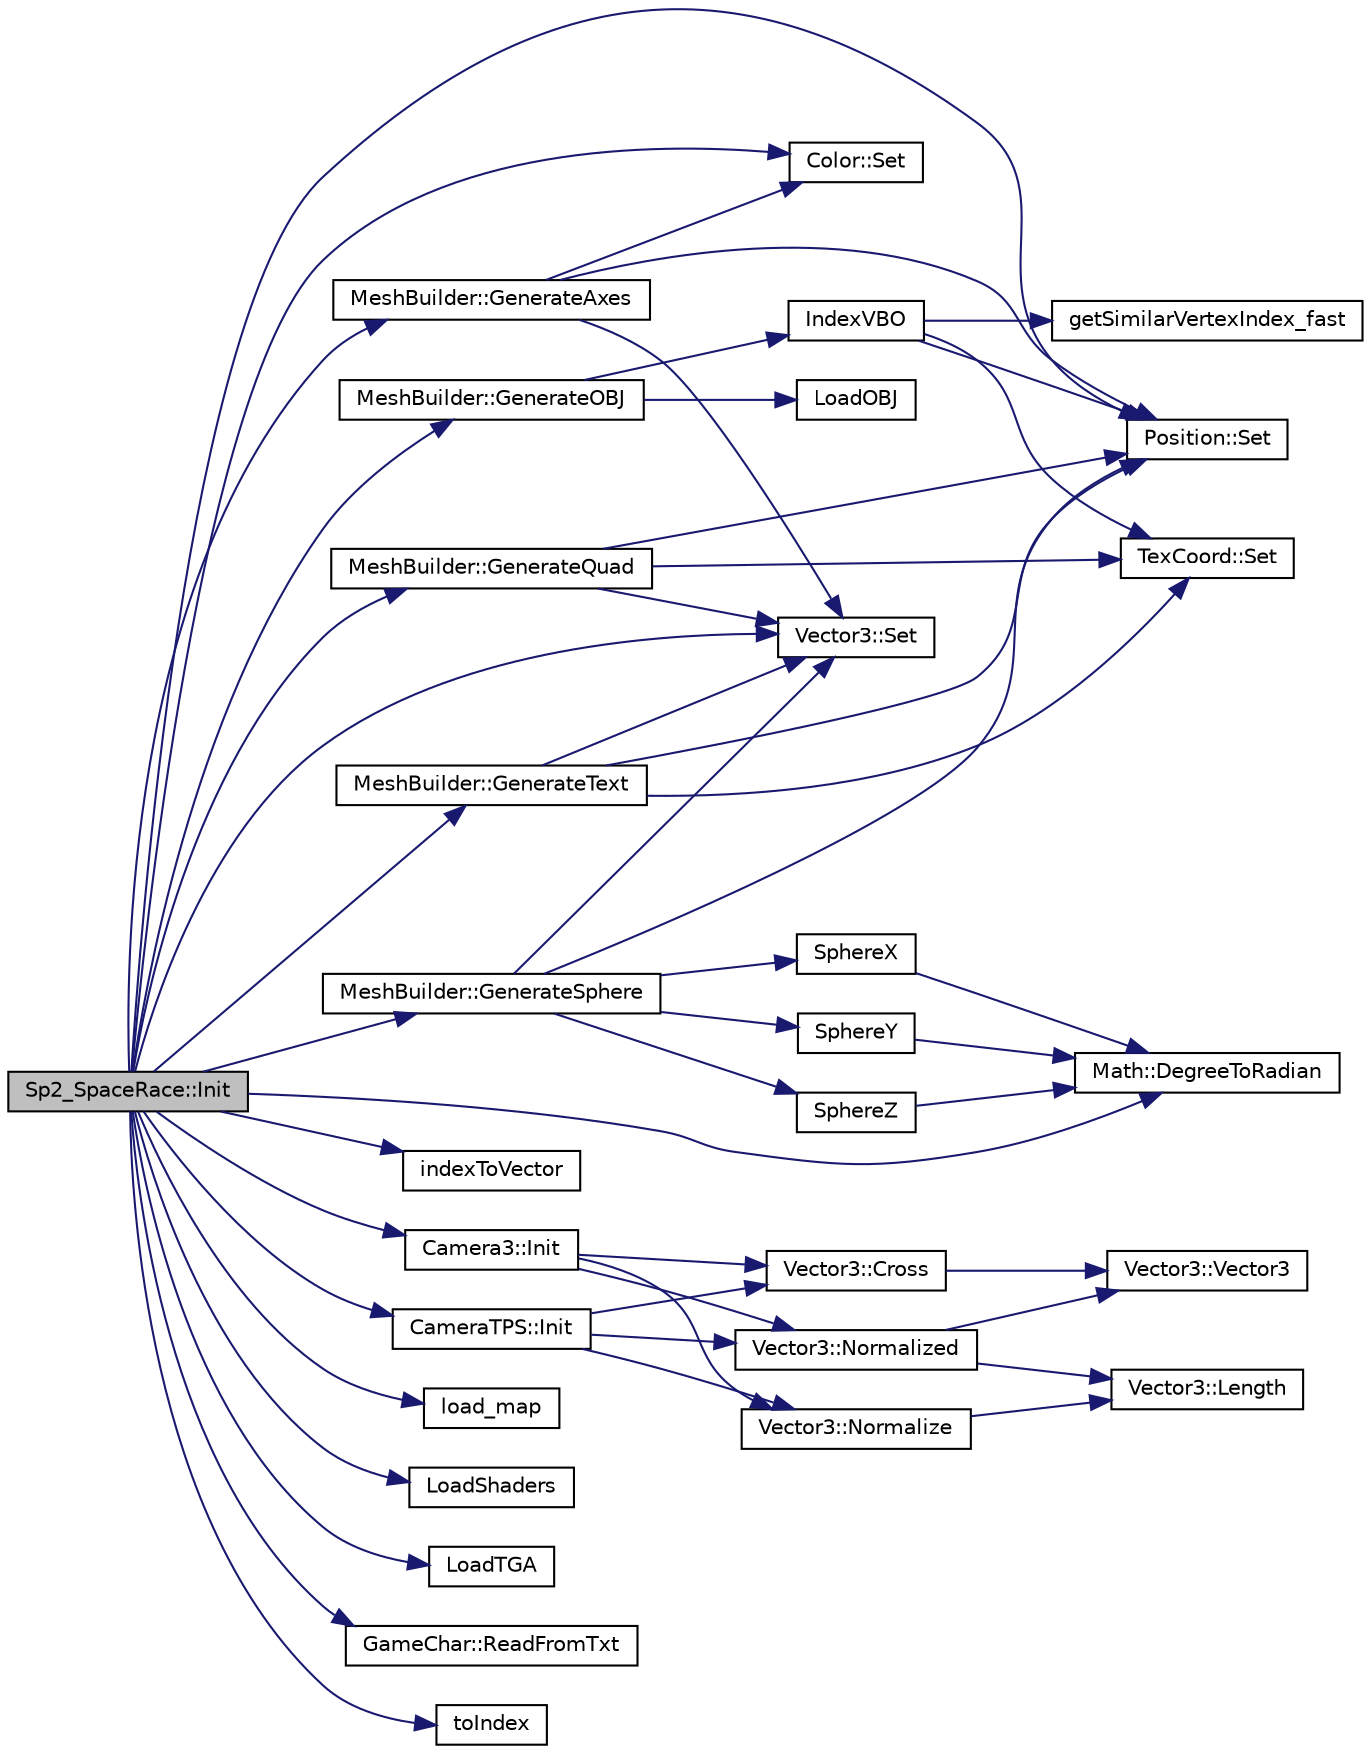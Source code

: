 digraph "Sp2_SpaceRace::Init"
{
  bgcolor="transparent";
  edge [fontname="Helvetica",fontsize="10",labelfontname="Helvetica",labelfontsize="10"];
  node [fontname="Helvetica",fontsize="10",shape=record];
  rankdir="LR";
  Node1 [label="Sp2_SpaceRace::Init",height=0.2,width=0.4,color="black", fillcolor="grey75", style="filled", fontcolor="black"];
  Node1 -> Node2 [color="midnightblue",fontsize="10",style="solid",fontname="Helvetica"];
  Node2 [label="Math::DegreeToRadian",height=0.2,width=0.4,color="black",URL="$namespaceMath.html#ac04b987cc6c574a059e68cb58f58c09a",tooltip="Converts from degrees to radians. "];
  Node1 -> Node3 [color="midnightblue",fontsize="10",style="solid",fontname="Helvetica"];
  Node3 [label="MeshBuilder::GenerateAxes",height=0.2,width=0.4,color="black",URL="$classMeshBuilder.html#a78d37e2b0cc068eec801f17c367100e7",tooltip="Generate the vertices of a reference Axes; Use red for x-axis, green for y-axis, blue for z-axis Then..."];
  Node3 -> Node4 [color="midnightblue",fontsize="10",style="solid",fontname="Helvetica"];
  Node4 [label="Position::Set",height=0.2,width=0.4,color="black",URL="$structPosition.html#a2919b2441baf7a2f799791d65a1cfc15"];
  Node3 -> Node5 [color="midnightblue",fontsize="10",style="solid",fontname="Helvetica"];
  Node5 [label="Vector3::Set",height=0.2,width=0.4,color="black",URL="$structVector3.html#a9c25d604bd52b162cfcb56302ef032bb",tooltip="Set the elements of this vector. "];
  Node3 -> Node6 [color="midnightblue",fontsize="10",style="solid",fontname="Helvetica"];
  Node6 [label="Color::Set",height=0.2,width=0.4,color="black",URL="$structColor.html#acc77e4e3583d3eca7e476952e51bfb80"];
  Node1 -> Node7 [color="midnightblue",fontsize="10",style="solid",fontname="Helvetica"];
  Node7 [label="MeshBuilder::GenerateOBJ",height=0.2,width=0.4,color="black",URL="$classMeshBuilder.html#aba87550d7726a610c911fbb977fd3575"];
  Node7 -> Node8 [color="midnightblue",fontsize="10",style="solid",fontname="Helvetica"];
  Node8 [label="IndexVBO",height=0.2,width=0.4,color="black",URL="$LoadOBJ_8cpp.html#aa99ef9426a57205ed8acb8f7d41f3bae"];
  Node8 -> Node9 [color="midnightblue",fontsize="10",style="solid",fontname="Helvetica"];
  Node9 [label="getSimilarVertexIndex_fast",height=0.2,width=0.4,color="black",URL="$LoadOBJ_8cpp.html#af43afccb67fd9c80513489b75fddb347"];
  Node8 -> Node4 [color="midnightblue",fontsize="10",style="solid",fontname="Helvetica"];
  Node8 -> Node10 [color="midnightblue",fontsize="10",style="solid",fontname="Helvetica"];
  Node10 [label="TexCoord::Set",height=0.2,width=0.4,color="black",URL="$structTexCoord.html#a64b4ceeb1733c478cb4b5b1216146c32"];
  Node7 -> Node11 [color="midnightblue",fontsize="10",style="solid",fontname="Helvetica"];
  Node11 [label="LoadOBJ",height=0.2,width=0.4,color="black",URL="$LoadOBJ_8cpp.html#aa634e9cac0a72d751731db6b4479cbda"];
  Node1 -> Node12 [color="midnightblue",fontsize="10",style="solid",fontname="Helvetica"];
  Node12 [label="MeshBuilder::GenerateQuad",height=0.2,width=0.4,color="black",URL="$classMeshBuilder.html#a8fede2f411aebe5d41af99b51be7ed77",tooltip="Generate the vertices of a quad; Use random color for each vertex Then generate the VBO/IBO and store..."];
  Node12 -> Node4 [color="midnightblue",fontsize="10",style="solid",fontname="Helvetica"];
  Node12 -> Node5 [color="midnightblue",fontsize="10",style="solid",fontname="Helvetica"];
  Node12 -> Node10 [color="midnightblue",fontsize="10",style="solid",fontname="Helvetica"];
  Node1 -> Node13 [color="midnightblue",fontsize="10",style="solid",fontname="Helvetica"];
  Node13 [label="MeshBuilder::GenerateSphere",height=0.2,width=0.4,color="black",URL="$classMeshBuilder.html#aa0cff3ada5866ad3236dd88b24f64c39"];
  Node13 -> Node4 [color="midnightblue",fontsize="10",style="solid",fontname="Helvetica"];
  Node13 -> Node5 [color="midnightblue",fontsize="10",style="solid",fontname="Helvetica"];
  Node13 -> Node14 [color="midnightblue",fontsize="10",style="solid",fontname="Helvetica"];
  Node14 [label="SphereX",height=0.2,width=0.4,color="black",URL="$MeshBuilder_8cpp.html#aef75a362a1bdb0980ed4abcf8241da69"];
  Node14 -> Node2 [color="midnightblue",fontsize="10",style="solid",fontname="Helvetica"];
  Node13 -> Node15 [color="midnightblue",fontsize="10",style="solid",fontname="Helvetica"];
  Node15 [label="SphereY",height=0.2,width=0.4,color="black",URL="$MeshBuilder_8cpp.html#af7655f1bbe33f114c8c2457bb80d8d56"];
  Node15 -> Node2 [color="midnightblue",fontsize="10",style="solid",fontname="Helvetica"];
  Node13 -> Node16 [color="midnightblue",fontsize="10",style="solid",fontname="Helvetica"];
  Node16 [label="SphereZ",height=0.2,width=0.4,color="black",URL="$MeshBuilder_8cpp.html#a635e807e82196e114ec59993fe28838a"];
  Node16 -> Node2 [color="midnightblue",fontsize="10",style="solid",fontname="Helvetica"];
  Node1 -> Node17 [color="midnightblue",fontsize="10",style="solid",fontname="Helvetica"];
  Node17 [label="MeshBuilder::GenerateText",height=0.2,width=0.4,color="black",URL="$classMeshBuilder.html#aac7c87881dbc08f8d41f2068e0f40c76"];
  Node17 -> Node4 [color="midnightblue",fontsize="10",style="solid",fontname="Helvetica"];
  Node17 -> Node5 [color="midnightblue",fontsize="10",style="solid",fontname="Helvetica"];
  Node17 -> Node10 [color="midnightblue",fontsize="10",style="solid",fontname="Helvetica"];
  Node1 -> Node18 [color="midnightblue",fontsize="10",style="solid",fontname="Helvetica"];
  Node18 [label="indexToVector",height=0.2,width=0.4,color="black",URL="$Map_8cpp.html#ae7b0fce8d732defec7b9ae019af73a00"];
  Node1 -> Node19 [color="midnightblue",fontsize="10",style="solid",fontname="Helvetica"];
  Node19 [label="CameraTPS::Init",height=0.2,width=0.4,color="black",URL="$classCameraTPS.html#a3394f9c1704b0b93c07c9e1dc16108ff"];
  Node19 -> Node20 [color="midnightblue",fontsize="10",style="solid",fontname="Helvetica"];
  Node20 [label="Vector3::Cross",height=0.2,width=0.4,color="black",URL="$structVector3.html#aa1cdc5357009b47fe585ddd61e263aad",tooltip="Cross product of 2 vectors. "];
  Node20 -> Node21 [color="midnightblue",fontsize="10",style="solid",fontname="Helvetica"];
  Node21 [label="Vector3::Vector3",height=0.2,width=0.4,color="black",URL="$structVector3.html#afa5e0c801fc2c8a820a54ea99302fe08",tooltip="Vector3 default constructor. "];
  Node19 -> Node22 [color="midnightblue",fontsize="10",style="solid",fontname="Helvetica"];
  Node22 [label="Vector3::Normalize",height=0.2,width=0.4,color="black",URL="$structVector3.html#aaef4f25a38878a640ab4a48002a7eff8",tooltip="Normalize this vector and return a reference to it. "];
  Node22 -> Node23 [color="midnightblue",fontsize="10",style="solid",fontname="Helvetica"];
  Node23 [label="Vector3::Length",height=0.2,width=0.4,color="black",URL="$structVector3.html#a200024a8442329de9a625ed58ffe7075",tooltip="Return length of vector. "];
  Node19 -> Node24 [color="midnightblue",fontsize="10",style="solid",fontname="Helvetica"];
  Node24 [label="Vector3::Normalized",height=0.2,width=0.4,color="black",URL="$structVector3.html#a2da0f00c5529bced69763320dac9c414",tooltip="Return a copy of this vector, normalized. "];
  Node24 -> Node23 [color="midnightblue",fontsize="10",style="solid",fontname="Helvetica"];
  Node24 -> Node21 [color="midnightblue",fontsize="10",style="solid",fontname="Helvetica"];
  Node1 -> Node25 [color="midnightblue",fontsize="10",style="solid",fontname="Helvetica"];
  Node25 [label="Camera3::Init",height=0.2,width=0.4,color="black",URL="$classCamera3.html#a6b57f6672752e8c5dbcfa32d693c17fc"];
  Node25 -> Node20 [color="midnightblue",fontsize="10",style="solid",fontname="Helvetica"];
  Node25 -> Node22 [color="midnightblue",fontsize="10",style="solid",fontname="Helvetica"];
  Node25 -> Node24 [color="midnightblue",fontsize="10",style="solid",fontname="Helvetica"];
  Node1 -> Node26 [color="midnightblue",fontsize="10",style="solid",fontname="Helvetica"];
  Node26 [label="load_map",height=0.2,width=0.4,color="black",URL="$Map_8cpp.html#aa4a8756e9bc3c91987fb04b2d9910ff6"];
  Node1 -> Node27 [color="midnightblue",fontsize="10",style="solid",fontname="Helvetica"];
  Node27 [label="LoadShaders",height=0.2,width=0.4,color="black",URL="$shader_8cpp.html#a833f10cca6a76fe34ae9efa23ac5e73c"];
  Node1 -> Node28 [color="midnightblue",fontsize="10",style="solid",fontname="Helvetica"];
  Node28 [label="LoadTGA",height=0.2,width=0.4,color="black",URL="$LoadTGA_8cpp.html#a459a80ca6de67a1e3493bfb66ae317e4"];
  Node1 -> Node29 [color="midnightblue",fontsize="10",style="solid",fontname="Helvetica"];
  Node29 [label="GameChar::ReadFromTxt",height=0.2,width=0.4,color="black",URL="$classGameChar.html#af15a501a44f0e774d407bcebe0d28ef9"];
  Node1 -> Node4 [color="midnightblue",fontsize="10",style="solid",fontname="Helvetica"];
  Node1 -> Node5 [color="midnightblue",fontsize="10",style="solid",fontname="Helvetica"];
  Node1 -> Node6 [color="midnightblue",fontsize="10",style="solid",fontname="Helvetica"];
  Node1 -> Node30 [color="midnightblue",fontsize="10",style="solid",fontname="Helvetica"];
  Node30 [label="toIndex",height=0.2,width=0.4,color="black",URL="$Map_8cpp.html#a322adc57f23f51143b9b8194883711a3"];
}

